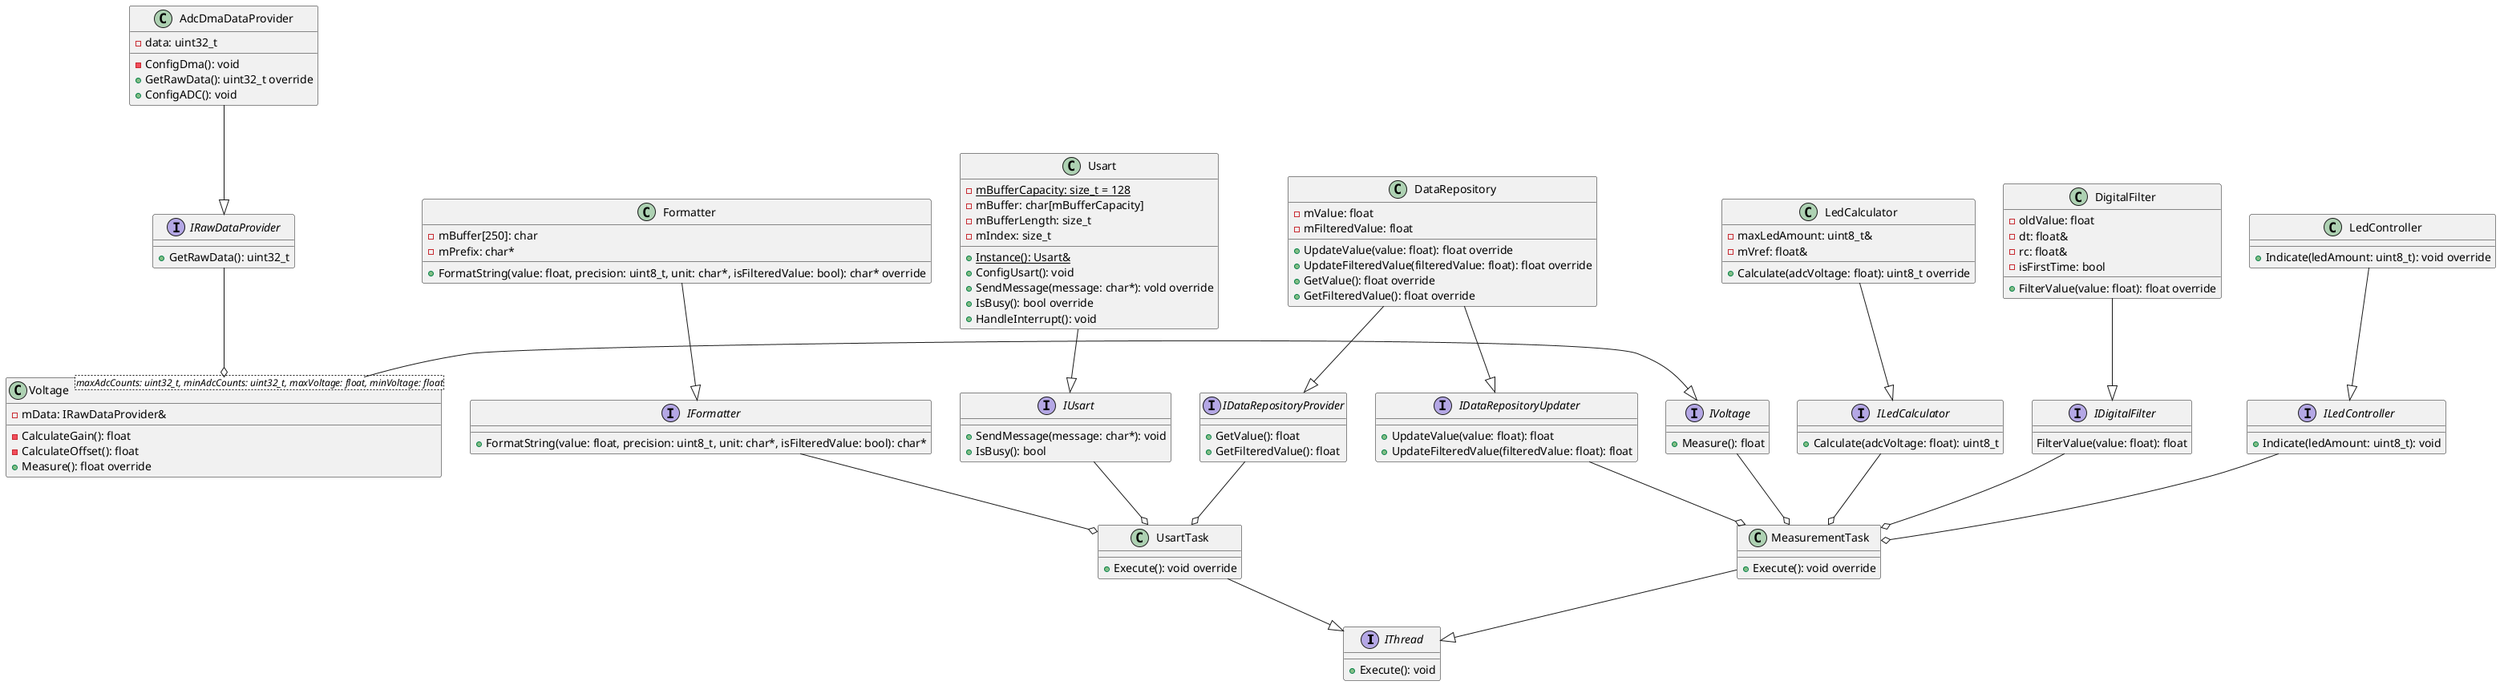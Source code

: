 [plantuml, png]
----
@startuml architecture

interface IThread
{
    +Execute(): void
}

class MeasurementTask
{
    +Execute(): void override
}

class UsartTask
{
    +Execute(): void override
}

interface IDigitalFilter
{
    FilterValue(value: float): float
}

class DigitalFilter
{
    -oldValue: float
    -dt: float&
    -rc: float&
    -isFirstTime: bool
    +FilterValue(value: float): float override
}

interface ILedController
{
    +Indicate(ledAmount: uint8_t): void
}

class LedController
{
    +Indicate(ledAmount: uint8_t): void override
}

interface ILedCalculator
{
    +Calculate(adcVoltage: float): uint8_t
}

class LedCalculator
{
    -maxLedAmount: uint8_t&
    -mVref: float&
    +Calculate(adcVoltage: float): uint8_t override
}

interface IRawDataProvider
{
    +GetRawData(): uint32_t
}

class AdcDmaDataProvider
{
    -data: uint32_t
    -ConfigDma(): void
    +GetRawData(): uint32_t override
    +ConfigADC(): void
}

interface IVoltage
{
    +Measure(): float
}

class Voltage<maxAdcCounts: uint32_t, minAdcCounts: uint32_t, maxVoltage: float, minVoltage: float>
{
    -mData: IRawDataProvider&
    -CalculateGain(): float
    -CalculateOffset(): float
    +Measure(): float override
}

interface IUsart
{
    +SendMessage(message: char*): void
    +IsBusy(): bool
}

class Usart
{
    -{static} mBufferCapacity: size_t = 128
    -mBuffer: char[mBufferCapacity]
    -mBufferLength: size_t
    -mIndex: size_t
    +{static} Instance(): Usart&
    +ConfigUsart(): void
    +SendMessage(message: char*): vold override
    +IsBusy(): bool override
    +HandleInterrupt(): void
}

interface IDataRepositoryUpdater
{
    +UpdateValue(value: float): float
    +UpdateFilteredValue(filteredValue: float): float
}

interface IDataRepositoryProvider
{
    +GetValue(): float
    +GetFilteredValue(): float
}

class DataRepository
{
    -mValue: float
    -mFilteredValue: float
    +UpdateValue(value: float): float override
    +UpdateFilteredValue(filteredValue: float): float override
    +GetValue(): float override
    +GetFilteredValue(): float override
}

interface IFormatter
{
    +FormatString(value: float, precision: uint8_t, unit: char*, isFilteredValue: bool): char*
}

class Formatter
{
    -mBuffer[250]: char
    -mPrefix: char*
    +FormatString(value: float, precision: uint8_t, unit: char*, isFilteredValue: bool): char* override
}

AdcDmaDataProvider --|> IRawDataProvider
IRawDataProvider --o Voltage
Voltage -|> IVoltage
IVoltage --o MeasurementTask

DigitalFilter --|> IDigitalFilter
IDigitalFilter --o MeasurementTask

LedCalculator --|> ILedCalculator
ILedCalculator --o MeasurementTask
LedController --|> ILedController
ILedController --o MeasurementTask

Usart --|> IUsart
IUsart --o UsartTask
Formatter --|> IFormatter
IFormatter --o UsartTask
IDataRepositoryProvider --o UsartTask


DataRepository --|> IDataRepositoryProvider
DataRepository --|> IDataRepositoryUpdater
IDataRepositoryUpdater --o MeasurementTask

MeasurementTask --|> IThread
UsartTask --|> IThread

@enduml
----